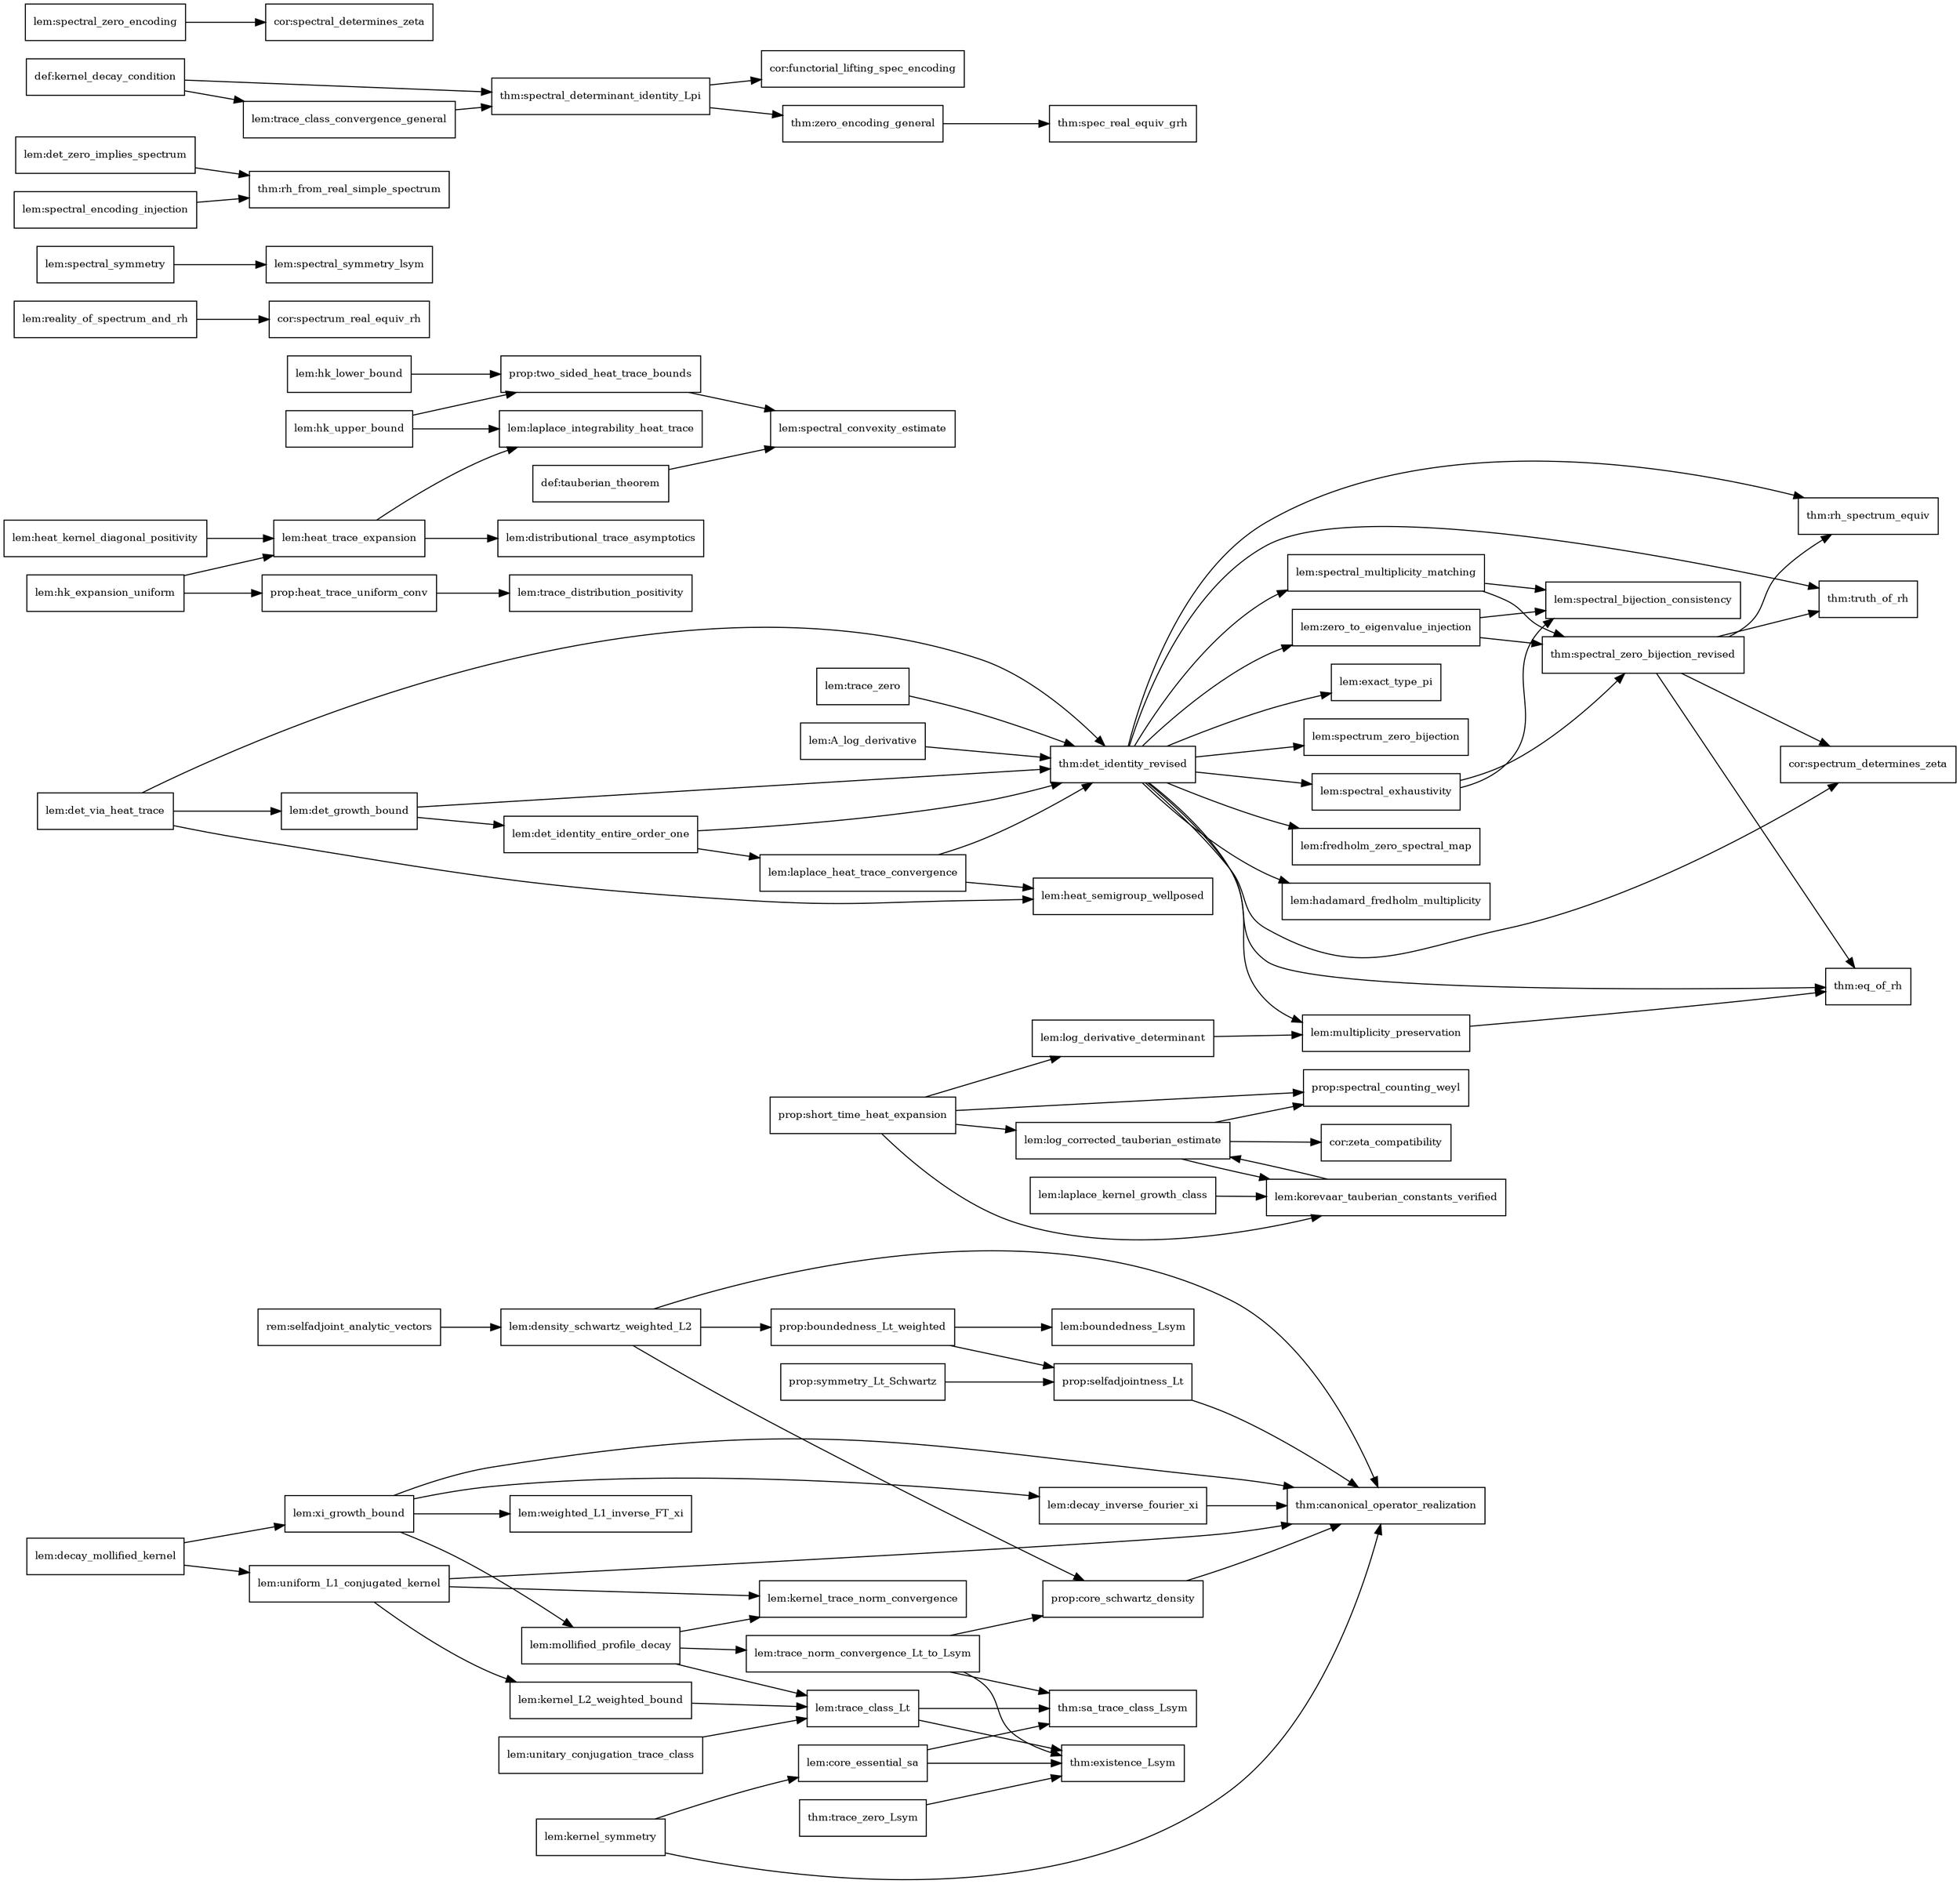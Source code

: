digraph DAG {
  rankdir=LR;
  node [shape=box, fontsize=10];
    "lem:xi_growth_bound" -> "lem:decay_inverse_fourier_xi";
    "rem:selfadjoint_analytic_vectors" -> "lem:density_schwartz_weighted_L2";
    "lem:uniform_L1_conjugated_kernel" -> "lem:kernel_L2_weighted_bound";
    "lem:decay_mollified_kernel" -> "lem:uniform_L1_conjugated_kernel";
    "lem:xi_growth_bound" -> "lem:weighted_L1_inverse_FT_xi";
    "lem:decay_mollified_kernel" -> "lem:xi_growth_bound";
    "lem:density_schwartz_weighted_L2" -> "prop:boundedness_Lt_weighted";
    "lem:trace_norm_convergence_Lt_to_Lsym" -> "prop:core_schwartz_density";
    "lem:density_schwartz_weighted_L2" -> "prop:core_schwartz_density";
    "prop:boundedness_Lt_weighted" -> "prop:selfadjointness_Lt";
    "prop:symmetry_Lt_Schwartz" -> "prop:selfadjointness_Lt";
    "prop:core_schwartz_density" -> "thm:canonical_operator_realization";
    "lem:uniform_L1_conjugated_kernel" -> "thm:canonical_operator_realization";
    "lem:kernel_symmetry" -> "thm:canonical_operator_realization";
    "prop:selfadjointness_Lt" -> "thm:canonical_operator_realization";
    "lem:decay_inverse_fourier_xi" -> "thm:canonical_operator_realization";
    "lem:xi_growth_bound" -> "thm:canonical_operator_realization";
    "lem:density_schwartz_weighted_L2" -> "thm:canonical_operator_realization";
    "prop:boundedness_Lt_weighted" -> "lem:boundedness_Lsym";
    "lem:kernel_symmetry" -> "lem:core_essential_sa";
    "lem:xi_growth_bound" -> "lem:mollified_profile_decay";
    "lem:kernel_L2_weighted_bound" -> "lem:trace_class_Lt";
    "lem:mollified_profile_decay" -> "lem:trace_class_Lt";
    "lem:unitary_conjugation_trace_class" -> "lem:trace_class_Lt";
    "lem:mollified_profile_decay" -> "lem:trace_norm_convergence_Lt_to_Lsym";
    "lem:trace_norm_convergence_Lt_to_Lsym" -> "thm:existence_Lsym";
    "thm:trace_zero_Lsym" -> "thm:existence_Lsym";
    "lem:core_essential_sa" -> "thm:existence_Lsym";
    "lem:trace_class_Lt" -> "thm:existence_Lsym";
    "lem:trace_norm_convergence_Lt_to_Lsym" -> "thm:sa_trace_class_Lsym";
    "lem:core_essential_sa" -> "thm:sa_trace_class_Lsym";
    "lem:trace_class_Lt" -> "thm:sa_trace_class_Lsym";
    "lem:det_via_heat_trace" -> "lem:det_growth_bound";
    "lem:det_growth_bound" -> "lem:det_identity_entire_order_one";
    "thm:det_identity_revised" -> "lem:exact_type_pi";
    "lem:laplace_heat_trace_convergence" -> "lem:heat_semigroup_wellposed";
    "lem:det_via_heat_trace" -> "lem:heat_semigroup_wellposed";
    "lem:mollified_profile_decay" -> "lem:kernel_trace_norm_convergence";
    "lem:uniform_L1_conjugated_kernel" -> "lem:kernel_trace_norm_convergence";
    "lem:det_identity_entire_order_one" -> "lem:laplace_heat_trace_convergence";
    "thm:det_identity_revised" -> "lem:spectrum_zero_bijection";
    "lem:trace_zero" -> "thm:det_identity_revised";
    "lem:laplace_heat_trace_convergence" -> "thm:det_identity_revised";
    "lem:A_log_derivative" -> "thm:det_identity_revised";
    "lem:det_identity_entire_order_one" -> "thm:det_identity_revised";
    "lem:det_growth_bound" -> "thm:det_identity_revised";
    "lem:det_via_heat_trace" -> "thm:det_identity_revised";
    "thm:det_identity_revised" -> "cor:spectrum_determines_zeta";
    "thm:spectral_zero_bijection_revised" -> "cor:spectrum_determines_zeta";
    "thm:det_identity_revised" -> "lem:fredholm_zero_spectral_map";
    "thm:det_identity_revised" -> "lem:hadamard_fredholm_multiplicity";
    "lem:spectral_multiplicity_matching" -> "lem:spectral_bijection_consistency";
    "lem:zero_to_eigenvalue_injection" -> "lem:spectral_bijection_consistency";
    "lem:spectral_exhaustivity" -> "lem:spectral_bijection_consistency";
    "thm:det_identity_revised" -> "lem:spectral_exhaustivity";
    "thm:det_identity_revised" -> "lem:spectral_multiplicity_matching";
    "thm:det_identity_revised" -> "lem:zero_to_eigenvalue_injection";
    "lem:spectral_multiplicity_matching" -> "thm:spectral_zero_bijection_revised";
    "lem:zero_to_eigenvalue_injection" -> "thm:spectral_zero_bijection_revised";
    "lem:spectral_exhaustivity" -> "thm:spectral_zero_bijection_revised";
    "lem:heat_trace_expansion" -> "lem:distributional_trace_asymptotics";
    "lem:heat_kernel_diagonal_positivity" -> "lem:heat_trace_expansion";
    "lem:hk_expansion_uniform" -> "lem:heat_trace_expansion";
    "lem:heat_trace_expansion" -> "lem:laplace_integrability_heat_trace";
    "lem:hk_upper_bound" -> "lem:laplace_integrability_heat_trace";
    "prop:short_time_heat_expansion" -> "lem:log_derivative_determinant";
    "lem:hk_expansion_uniform" -> "prop:heat_trace_uniform_conv";
    "prop:short_time_heat_expansion" -> "prop:spectral_counting_weyl";
    "lem:log_corrected_tauberian_estimate" -> "prop:spectral_counting_weyl";
    "lem:hk_lower_bound" -> "prop:two_sided_heat_trace_bounds";
    "lem:hk_upper_bound" -> "prop:two_sided_heat_trace_bounds";
    "lem:reality_of_spectrum_and_rh" -> "cor:spectrum_real_equiv_rh";
    "lem:log_derivative_determinant" -> "lem:multiplicity_preservation";
    "thm:det_identity_revised" -> "lem:multiplicity_preservation";
    "thm:spectral_zero_bijection_revised" -> "thm:eq_of_rh";
    "lem:multiplicity_preservation" -> "thm:eq_of_rh";
    "thm:det_identity_revised" -> "thm:eq_of_rh";
    "lem:log_corrected_tauberian_estimate" -> "cor:zeta_compatibility";
    "lem:laplace_kernel_growth_class" -> "lem:korevaar_tauberian_constants_verified";
    "prop:short_time_heat_expansion" -> "lem:korevaar_tauberian_constants_verified";
    "lem:log_corrected_tauberian_estimate" -> "lem:korevaar_tauberian_constants_verified";
    "lem:korevaar_tauberian_constants_verified" -> "lem:log_corrected_tauberian_estimate";
    "prop:short_time_heat_expansion" -> "lem:log_corrected_tauberian_estimate";
    "prop:two_sided_heat_trace_bounds" -> "lem:spectral_convexity_estimate";
    "def:tauberian_theorem" -> "lem:spectral_convexity_estimate";
    "lem:spectral_symmetry" -> "lem:spectral_symmetry_lsym";
    "prop:heat_trace_uniform_conv" -> "lem:trace_distribution_positivity";
    "lem:det_zero_implies_spectrum" -> "thm:rh_from_real_simple_spectrum";
    "lem:spectral_encoding_injection" -> "thm:rh_from_real_simple_spectrum";
    "thm:spectral_determinant_identity_Lpi" -> "cor:functorial_lifting_spec_encoding";
    "def:kernel_decay_condition" -> "lem:trace_class_convergence_general";
    "thm:zero_encoding_general" -> "thm:spec_real_equiv_grh";
    "lem:trace_class_convergence_general" -> "thm:spectral_determinant_identity_Lpi";
    "def:kernel_decay_condition" -> "thm:spectral_determinant_identity_Lpi";
    "thm:spectral_determinant_identity_Lpi" -> "thm:zero_encoding_general";
    "lem:spectral_zero_encoding" -> "cor:spectral_determines_zeta";
    "thm:det_identity_revised" -> "thm:rh_spectrum_equiv";
    "thm:spectral_zero_bijection_revised" -> "thm:rh_spectrum_equiv";
    "thm:spectral_zero_bijection_revised" -> "thm:truth_of_rh";
    "thm:det_identity_revised" -> "thm:truth_of_rh";
    "cor:functorial_lifting_spec_encoding";
    "cor:spectral_determines_zeta";
    "cor:spectrum_determines_zeta";
    "cor:spectrum_real_equiv_rh";
    "cor:zeta_compatibility";
    "def:kernel_decay_condition";
    "def:tauberian_theorem";
    "lem:A_log_derivative";
    "lem:boundedness_Lsym";
    "lem:core_essential_sa";
    "lem:decay_inverse_fourier_xi";
    "lem:decay_mollified_kernel";
    "lem:density_schwartz_weighted_L2";
    "lem:det_growth_bound";
    "lem:det_identity_entire_order_one";
    "lem:det_via_heat_trace";
    "lem:det_zero_implies_spectrum";
    "lem:distributional_trace_asymptotics";
    "lem:exact_type_pi";
    "lem:fredholm_zero_spectral_map";
    "lem:hadamard_fredholm_multiplicity";
    "lem:heat_kernel_diagonal_positivity";
    "lem:heat_semigroup_wellposed";
    "lem:heat_trace_expansion";
    "lem:hk_expansion_uniform";
    "lem:hk_lower_bound";
    "lem:hk_upper_bound";
    "lem:kernel_L2_weighted_bound";
    "lem:kernel_symmetry";
    "lem:kernel_trace_norm_convergence";
    "lem:korevaar_tauberian_constants_verified";
    "lem:laplace_heat_trace_convergence";
    "lem:laplace_integrability_heat_trace";
    "lem:laplace_kernel_growth_class";
    "lem:log_corrected_tauberian_estimate";
    "lem:log_derivative_determinant";
    "lem:mollified_profile_decay";
    "lem:multiplicity_preservation";
    "lem:reality_of_spectrum_and_rh";
    "lem:spectral_bijection_consistency";
    "lem:spectral_convexity_estimate";
    "lem:spectral_encoding_injection";
    "lem:spectral_exhaustivity";
    "lem:spectral_multiplicity_matching";
    "lem:spectral_symmetry";
    "lem:spectral_symmetry_lsym";
    "lem:spectral_zero_encoding";
    "lem:spectrum_zero_bijection";
    "lem:trace_class_Lt";
    "lem:trace_class_convergence_general";
    "lem:trace_distribution_positivity";
    "lem:trace_norm_convergence_Lt_to_Lsym";
    "lem:trace_zero";
    "lem:uniform_L1_conjugated_kernel";
    "lem:unitary_conjugation_trace_class";
    "lem:weighted_L1_inverse_FT_xi";
    "lem:xi_growth_bound";
    "lem:zero_to_eigenvalue_injection";
    "prop:boundedness_Lt_weighted";
    "prop:core_schwartz_density";
    "prop:heat_trace_uniform_conv";
    "prop:selfadjointness_Lt";
    "prop:short_time_heat_expansion";
    "prop:spectral_counting_weyl";
    "prop:symmetry_Lt_Schwartz";
    "prop:two_sided_heat_trace_bounds";
    "rem:selfadjoint_analytic_vectors";
    "thm:canonical_operator_realization";
    "thm:det_identity_revised";
    "thm:eq_of_rh";
    "thm:existence_Lsym";
    "thm:rh_from_real_simple_spectrum";
    "thm:rh_spectrum_equiv";
    "thm:sa_trace_class_Lsym";
    "thm:spec_real_equiv_grh";
    "thm:spectral_determinant_identity_Lpi";
    "thm:spectral_zero_bijection_revised";
    "thm:trace_zero_Lsym";
    "thm:truth_of_rh";
    "thm:zero_encoding_general";
}
